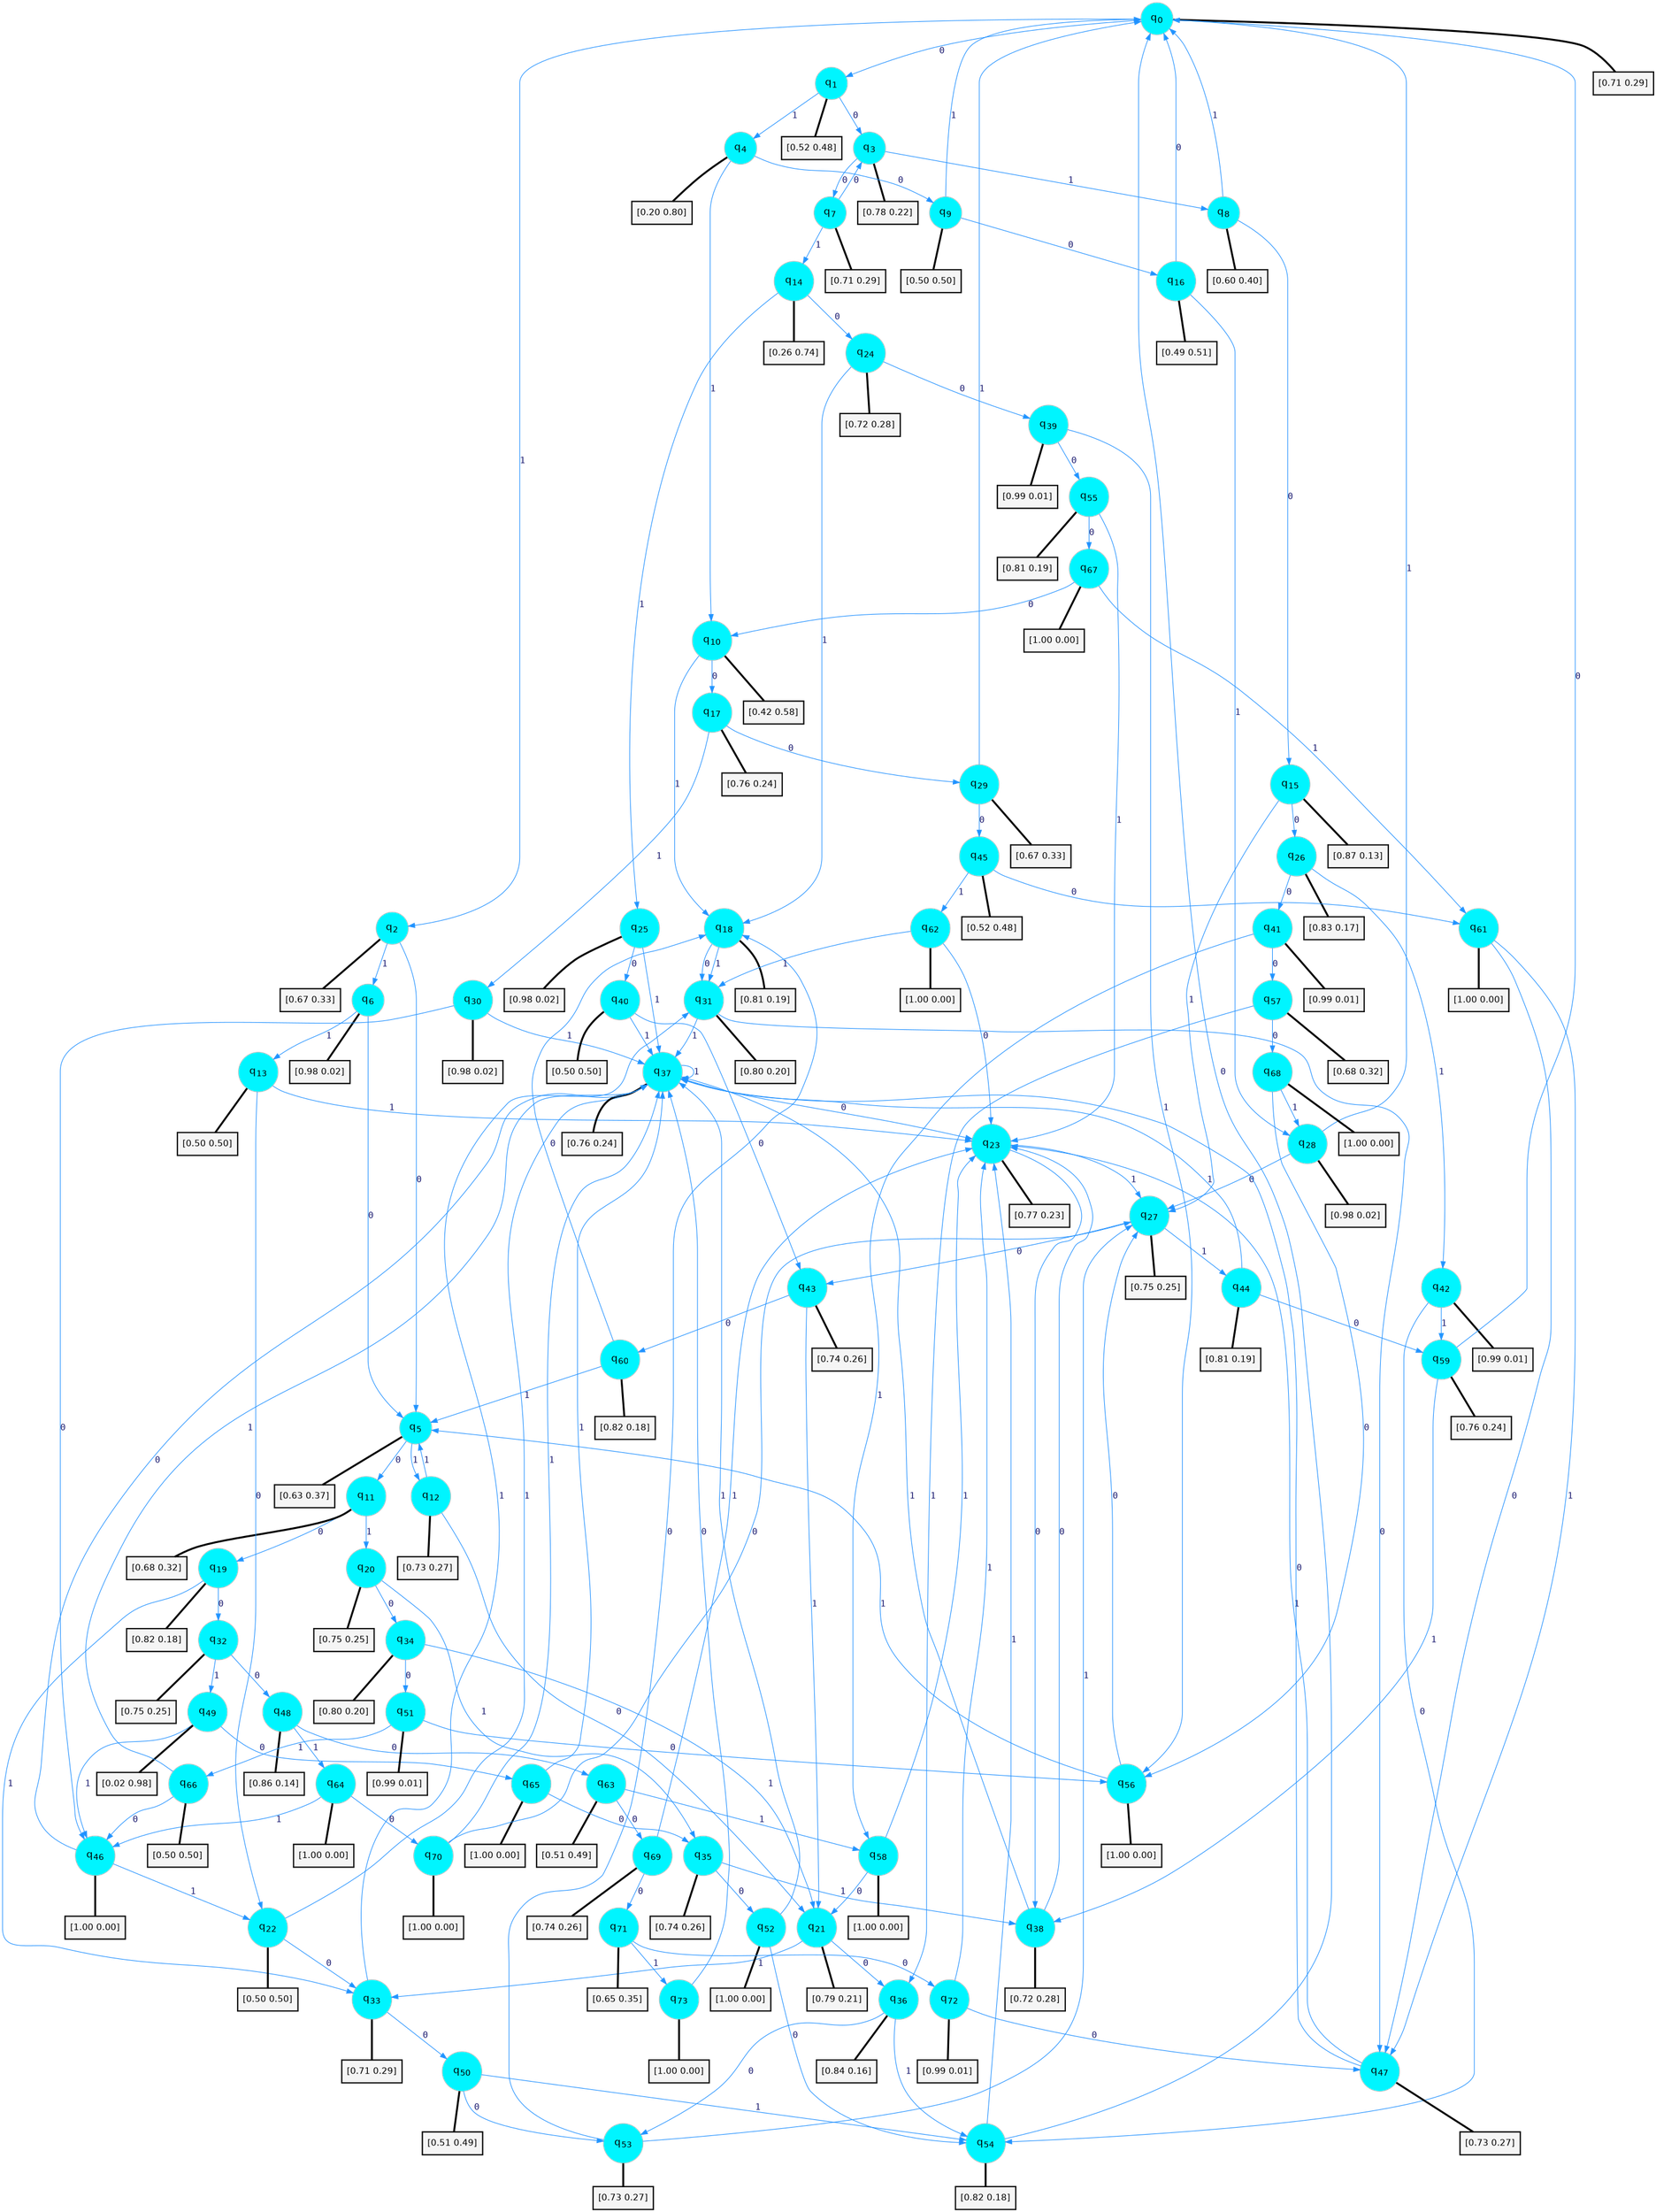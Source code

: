 digraph G {
graph [
bgcolor=transparent, dpi=300, rankdir=TD, size="40,25"];
node [
color=gray, fillcolor=turquoise1, fontcolor=black, fontname=Helvetica, fontsize=16, fontweight=bold, shape=circle, style=filled];
edge [
arrowsize=1, color=dodgerblue1, fontcolor=midnightblue, fontname=courier, fontweight=bold, penwidth=1, style=solid, weight=20];
0[label=<q<SUB>0</SUB>>];
1[label=<q<SUB>1</SUB>>];
2[label=<q<SUB>2</SUB>>];
3[label=<q<SUB>3</SUB>>];
4[label=<q<SUB>4</SUB>>];
5[label=<q<SUB>5</SUB>>];
6[label=<q<SUB>6</SUB>>];
7[label=<q<SUB>7</SUB>>];
8[label=<q<SUB>8</SUB>>];
9[label=<q<SUB>9</SUB>>];
10[label=<q<SUB>10</SUB>>];
11[label=<q<SUB>11</SUB>>];
12[label=<q<SUB>12</SUB>>];
13[label=<q<SUB>13</SUB>>];
14[label=<q<SUB>14</SUB>>];
15[label=<q<SUB>15</SUB>>];
16[label=<q<SUB>16</SUB>>];
17[label=<q<SUB>17</SUB>>];
18[label=<q<SUB>18</SUB>>];
19[label=<q<SUB>19</SUB>>];
20[label=<q<SUB>20</SUB>>];
21[label=<q<SUB>21</SUB>>];
22[label=<q<SUB>22</SUB>>];
23[label=<q<SUB>23</SUB>>];
24[label=<q<SUB>24</SUB>>];
25[label=<q<SUB>25</SUB>>];
26[label=<q<SUB>26</SUB>>];
27[label=<q<SUB>27</SUB>>];
28[label=<q<SUB>28</SUB>>];
29[label=<q<SUB>29</SUB>>];
30[label=<q<SUB>30</SUB>>];
31[label=<q<SUB>31</SUB>>];
32[label=<q<SUB>32</SUB>>];
33[label=<q<SUB>33</SUB>>];
34[label=<q<SUB>34</SUB>>];
35[label=<q<SUB>35</SUB>>];
36[label=<q<SUB>36</SUB>>];
37[label=<q<SUB>37</SUB>>];
38[label=<q<SUB>38</SUB>>];
39[label=<q<SUB>39</SUB>>];
40[label=<q<SUB>40</SUB>>];
41[label=<q<SUB>41</SUB>>];
42[label=<q<SUB>42</SUB>>];
43[label=<q<SUB>43</SUB>>];
44[label=<q<SUB>44</SUB>>];
45[label=<q<SUB>45</SUB>>];
46[label=<q<SUB>46</SUB>>];
47[label=<q<SUB>47</SUB>>];
48[label=<q<SUB>48</SUB>>];
49[label=<q<SUB>49</SUB>>];
50[label=<q<SUB>50</SUB>>];
51[label=<q<SUB>51</SUB>>];
52[label=<q<SUB>52</SUB>>];
53[label=<q<SUB>53</SUB>>];
54[label=<q<SUB>54</SUB>>];
55[label=<q<SUB>55</SUB>>];
56[label=<q<SUB>56</SUB>>];
57[label=<q<SUB>57</SUB>>];
58[label=<q<SUB>58</SUB>>];
59[label=<q<SUB>59</SUB>>];
60[label=<q<SUB>60</SUB>>];
61[label=<q<SUB>61</SUB>>];
62[label=<q<SUB>62</SUB>>];
63[label=<q<SUB>63</SUB>>];
64[label=<q<SUB>64</SUB>>];
65[label=<q<SUB>65</SUB>>];
66[label=<q<SUB>66</SUB>>];
67[label=<q<SUB>67</SUB>>];
68[label=<q<SUB>68</SUB>>];
69[label=<q<SUB>69</SUB>>];
70[label=<q<SUB>70</SUB>>];
71[label=<q<SUB>71</SUB>>];
72[label=<q<SUB>72</SUB>>];
73[label=<q<SUB>73</SUB>>];
74[label="[0.71 0.29]", shape=box,fontcolor=black, fontname=Helvetica, fontsize=14, penwidth=2, fillcolor=whitesmoke,color=black];
75[label="[0.52 0.48]", shape=box,fontcolor=black, fontname=Helvetica, fontsize=14, penwidth=2, fillcolor=whitesmoke,color=black];
76[label="[0.67 0.33]", shape=box,fontcolor=black, fontname=Helvetica, fontsize=14, penwidth=2, fillcolor=whitesmoke,color=black];
77[label="[0.78 0.22]", shape=box,fontcolor=black, fontname=Helvetica, fontsize=14, penwidth=2, fillcolor=whitesmoke,color=black];
78[label="[0.20 0.80]", shape=box,fontcolor=black, fontname=Helvetica, fontsize=14, penwidth=2, fillcolor=whitesmoke,color=black];
79[label="[0.63 0.37]", shape=box,fontcolor=black, fontname=Helvetica, fontsize=14, penwidth=2, fillcolor=whitesmoke,color=black];
80[label="[0.98 0.02]", shape=box,fontcolor=black, fontname=Helvetica, fontsize=14, penwidth=2, fillcolor=whitesmoke,color=black];
81[label="[0.71 0.29]", shape=box,fontcolor=black, fontname=Helvetica, fontsize=14, penwidth=2, fillcolor=whitesmoke,color=black];
82[label="[0.60 0.40]", shape=box,fontcolor=black, fontname=Helvetica, fontsize=14, penwidth=2, fillcolor=whitesmoke,color=black];
83[label="[0.50 0.50]", shape=box,fontcolor=black, fontname=Helvetica, fontsize=14, penwidth=2, fillcolor=whitesmoke,color=black];
84[label="[0.42 0.58]", shape=box,fontcolor=black, fontname=Helvetica, fontsize=14, penwidth=2, fillcolor=whitesmoke,color=black];
85[label="[0.68 0.32]", shape=box,fontcolor=black, fontname=Helvetica, fontsize=14, penwidth=2, fillcolor=whitesmoke,color=black];
86[label="[0.73 0.27]", shape=box,fontcolor=black, fontname=Helvetica, fontsize=14, penwidth=2, fillcolor=whitesmoke,color=black];
87[label="[0.50 0.50]", shape=box,fontcolor=black, fontname=Helvetica, fontsize=14, penwidth=2, fillcolor=whitesmoke,color=black];
88[label="[0.26 0.74]", shape=box,fontcolor=black, fontname=Helvetica, fontsize=14, penwidth=2, fillcolor=whitesmoke,color=black];
89[label="[0.87 0.13]", shape=box,fontcolor=black, fontname=Helvetica, fontsize=14, penwidth=2, fillcolor=whitesmoke,color=black];
90[label="[0.49 0.51]", shape=box,fontcolor=black, fontname=Helvetica, fontsize=14, penwidth=2, fillcolor=whitesmoke,color=black];
91[label="[0.76 0.24]", shape=box,fontcolor=black, fontname=Helvetica, fontsize=14, penwidth=2, fillcolor=whitesmoke,color=black];
92[label="[0.81 0.19]", shape=box,fontcolor=black, fontname=Helvetica, fontsize=14, penwidth=2, fillcolor=whitesmoke,color=black];
93[label="[0.82 0.18]", shape=box,fontcolor=black, fontname=Helvetica, fontsize=14, penwidth=2, fillcolor=whitesmoke,color=black];
94[label="[0.75 0.25]", shape=box,fontcolor=black, fontname=Helvetica, fontsize=14, penwidth=2, fillcolor=whitesmoke,color=black];
95[label="[0.79 0.21]", shape=box,fontcolor=black, fontname=Helvetica, fontsize=14, penwidth=2, fillcolor=whitesmoke,color=black];
96[label="[0.50 0.50]", shape=box,fontcolor=black, fontname=Helvetica, fontsize=14, penwidth=2, fillcolor=whitesmoke,color=black];
97[label="[0.77 0.23]", shape=box,fontcolor=black, fontname=Helvetica, fontsize=14, penwidth=2, fillcolor=whitesmoke,color=black];
98[label="[0.72 0.28]", shape=box,fontcolor=black, fontname=Helvetica, fontsize=14, penwidth=2, fillcolor=whitesmoke,color=black];
99[label="[0.98 0.02]", shape=box,fontcolor=black, fontname=Helvetica, fontsize=14, penwidth=2, fillcolor=whitesmoke,color=black];
100[label="[0.83 0.17]", shape=box,fontcolor=black, fontname=Helvetica, fontsize=14, penwidth=2, fillcolor=whitesmoke,color=black];
101[label="[0.75 0.25]", shape=box,fontcolor=black, fontname=Helvetica, fontsize=14, penwidth=2, fillcolor=whitesmoke,color=black];
102[label="[0.98 0.02]", shape=box,fontcolor=black, fontname=Helvetica, fontsize=14, penwidth=2, fillcolor=whitesmoke,color=black];
103[label="[0.67 0.33]", shape=box,fontcolor=black, fontname=Helvetica, fontsize=14, penwidth=2, fillcolor=whitesmoke,color=black];
104[label="[0.98 0.02]", shape=box,fontcolor=black, fontname=Helvetica, fontsize=14, penwidth=2, fillcolor=whitesmoke,color=black];
105[label="[0.80 0.20]", shape=box,fontcolor=black, fontname=Helvetica, fontsize=14, penwidth=2, fillcolor=whitesmoke,color=black];
106[label="[0.75 0.25]", shape=box,fontcolor=black, fontname=Helvetica, fontsize=14, penwidth=2, fillcolor=whitesmoke,color=black];
107[label="[0.71 0.29]", shape=box,fontcolor=black, fontname=Helvetica, fontsize=14, penwidth=2, fillcolor=whitesmoke,color=black];
108[label="[0.80 0.20]", shape=box,fontcolor=black, fontname=Helvetica, fontsize=14, penwidth=2, fillcolor=whitesmoke,color=black];
109[label="[0.74 0.26]", shape=box,fontcolor=black, fontname=Helvetica, fontsize=14, penwidth=2, fillcolor=whitesmoke,color=black];
110[label="[0.84 0.16]", shape=box,fontcolor=black, fontname=Helvetica, fontsize=14, penwidth=2, fillcolor=whitesmoke,color=black];
111[label="[0.76 0.24]", shape=box,fontcolor=black, fontname=Helvetica, fontsize=14, penwidth=2, fillcolor=whitesmoke,color=black];
112[label="[0.72 0.28]", shape=box,fontcolor=black, fontname=Helvetica, fontsize=14, penwidth=2, fillcolor=whitesmoke,color=black];
113[label="[0.99 0.01]", shape=box,fontcolor=black, fontname=Helvetica, fontsize=14, penwidth=2, fillcolor=whitesmoke,color=black];
114[label="[0.50 0.50]", shape=box,fontcolor=black, fontname=Helvetica, fontsize=14, penwidth=2, fillcolor=whitesmoke,color=black];
115[label="[0.99 0.01]", shape=box,fontcolor=black, fontname=Helvetica, fontsize=14, penwidth=2, fillcolor=whitesmoke,color=black];
116[label="[0.99 0.01]", shape=box,fontcolor=black, fontname=Helvetica, fontsize=14, penwidth=2, fillcolor=whitesmoke,color=black];
117[label="[0.74 0.26]", shape=box,fontcolor=black, fontname=Helvetica, fontsize=14, penwidth=2, fillcolor=whitesmoke,color=black];
118[label="[0.81 0.19]", shape=box,fontcolor=black, fontname=Helvetica, fontsize=14, penwidth=2, fillcolor=whitesmoke,color=black];
119[label="[0.52 0.48]", shape=box,fontcolor=black, fontname=Helvetica, fontsize=14, penwidth=2, fillcolor=whitesmoke,color=black];
120[label="[1.00 0.00]", shape=box,fontcolor=black, fontname=Helvetica, fontsize=14, penwidth=2, fillcolor=whitesmoke,color=black];
121[label="[0.73 0.27]", shape=box,fontcolor=black, fontname=Helvetica, fontsize=14, penwidth=2, fillcolor=whitesmoke,color=black];
122[label="[0.86 0.14]", shape=box,fontcolor=black, fontname=Helvetica, fontsize=14, penwidth=2, fillcolor=whitesmoke,color=black];
123[label="[0.02 0.98]", shape=box,fontcolor=black, fontname=Helvetica, fontsize=14, penwidth=2, fillcolor=whitesmoke,color=black];
124[label="[0.51 0.49]", shape=box,fontcolor=black, fontname=Helvetica, fontsize=14, penwidth=2, fillcolor=whitesmoke,color=black];
125[label="[0.99 0.01]", shape=box,fontcolor=black, fontname=Helvetica, fontsize=14, penwidth=2, fillcolor=whitesmoke,color=black];
126[label="[1.00 0.00]", shape=box,fontcolor=black, fontname=Helvetica, fontsize=14, penwidth=2, fillcolor=whitesmoke,color=black];
127[label="[0.73 0.27]", shape=box,fontcolor=black, fontname=Helvetica, fontsize=14, penwidth=2, fillcolor=whitesmoke,color=black];
128[label="[0.82 0.18]", shape=box,fontcolor=black, fontname=Helvetica, fontsize=14, penwidth=2, fillcolor=whitesmoke,color=black];
129[label="[0.81 0.19]", shape=box,fontcolor=black, fontname=Helvetica, fontsize=14, penwidth=2, fillcolor=whitesmoke,color=black];
130[label="[1.00 0.00]", shape=box,fontcolor=black, fontname=Helvetica, fontsize=14, penwidth=2, fillcolor=whitesmoke,color=black];
131[label="[0.68 0.32]", shape=box,fontcolor=black, fontname=Helvetica, fontsize=14, penwidth=2, fillcolor=whitesmoke,color=black];
132[label="[1.00 0.00]", shape=box,fontcolor=black, fontname=Helvetica, fontsize=14, penwidth=2, fillcolor=whitesmoke,color=black];
133[label="[0.76 0.24]", shape=box,fontcolor=black, fontname=Helvetica, fontsize=14, penwidth=2, fillcolor=whitesmoke,color=black];
134[label="[0.82 0.18]", shape=box,fontcolor=black, fontname=Helvetica, fontsize=14, penwidth=2, fillcolor=whitesmoke,color=black];
135[label="[1.00 0.00]", shape=box,fontcolor=black, fontname=Helvetica, fontsize=14, penwidth=2, fillcolor=whitesmoke,color=black];
136[label="[1.00 0.00]", shape=box,fontcolor=black, fontname=Helvetica, fontsize=14, penwidth=2, fillcolor=whitesmoke,color=black];
137[label="[0.51 0.49]", shape=box,fontcolor=black, fontname=Helvetica, fontsize=14, penwidth=2, fillcolor=whitesmoke,color=black];
138[label="[1.00 0.00]", shape=box,fontcolor=black, fontname=Helvetica, fontsize=14, penwidth=2, fillcolor=whitesmoke,color=black];
139[label="[1.00 0.00]", shape=box,fontcolor=black, fontname=Helvetica, fontsize=14, penwidth=2, fillcolor=whitesmoke,color=black];
140[label="[0.50 0.50]", shape=box,fontcolor=black, fontname=Helvetica, fontsize=14, penwidth=2, fillcolor=whitesmoke,color=black];
141[label="[1.00 0.00]", shape=box,fontcolor=black, fontname=Helvetica, fontsize=14, penwidth=2, fillcolor=whitesmoke,color=black];
142[label="[1.00 0.00]", shape=box,fontcolor=black, fontname=Helvetica, fontsize=14, penwidth=2, fillcolor=whitesmoke,color=black];
143[label="[0.74 0.26]", shape=box,fontcolor=black, fontname=Helvetica, fontsize=14, penwidth=2, fillcolor=whitesmoke,color=black];
144[label="[1.00 0.00]", shape=box,fontcolor=black, fontname=Helvetica, fontsize=14, penwidth=2, fillcolor=whitesmoke,color=black];
145[label="[0.65 0.35]", shape=box,fontcolor=black, fontname=Helvetica, fontsize=14, penwidth=2, fillcolor=whitesmoke,color=black];
146[label="[0.99 0.01]", shape=box,fontcolor=black, fontname=Helvetica, fontsize=14, penwidth=2, fillcolor=whitesmoke,color=black];
147[label="[1.00 0.00]", shape=box,fontcolor=black, fontname=Helvetica, fontsize=14, penwidth=2, fillcolor=whitesmoke,color=black];
0->1 [label=0];
0->2 [label=1];
0->74 [arrowhead=none, penwidth=3,color=black];
1->3 [label=0];
1->4 [label=1];
1->75 [arrowhead=none, penwidth=3,color=black];
2->5 [label=0];
2->6 [label=1];
2->76 [arrowhead=none, penwidth=3,color=black];
3->7 [label=0];
3->8 [label=1];
3->77 [arrowhead=none, penwidth=3,color=black];
4->9 [label=0];
4->10 [label=1];
4->78 [arrowhead=none, penwidth=3,color=black];
5->11 [label=0];
5->12 [label=1];
5->79 [arrowhead=none, penwidth=3,color=black];
6->5 [label=0];
6->13 [label=1];
6->80 [arrowhead=none, penwidth=3,color=black];
7->3 [label=0];
7->14 [label=1];
7->81 [arrowhead=none, penwidth=3,color=black];
8->15 [label=0];
8->0 [label=1];
8->82 [arrowhead=none, penwidth=3,color=black];
9->16 [label=0];
9->0 [label=1];
9->83 [arrowhead=none, penwidth=3,color=black];
10->17 [label=0];
10->18 [label=1];
10->84 [arrowhead=none, penwidth=3,color=black];
11->19 [label=0];
11->20 [label=1];
11->85 [arrowhead=none, penwidth=3,color=black];
12->21 [label=0];
12->5 [label=1];
12->86 [arrowhead=none, penwidth=3,color=black];
13->22 [label=0];
13->23 [label=1];
13->87 [arrowhead=none, penwidth=3,color=black];
14->24 [label=0];
14->25 [label=1];
14->88 [arrowhead=none, penwidth=3,color=black];
15->26 [label=0];
15->27 [label=1];
15->89 [arrowhead=none, penwidth=3,color=black];
16->0 [label=0];
16->28 [label=1];
16->90 [arrowhead=none, penwidth=3,color=black];
17->29 [label=0];
17->30 [label=1];
17->91 [arrowhead=none, penwidth=3,color=black];
18->31 [label=0];
18->31 [label=1];
18->92 [arrowhead=none, penwidth=3,color=black];
19->32 [label=0];
19->33 [label=1];
19->93 [arrowhead=none, penwidth=3,color=black];
20->34 [label=0];
20->35 [label=1];
20->94 [arrowhead=none, penwidth=3,color=black];
21->36 [label=0];
21->33 [label=1];
21->95 [arrowhead=none, penwidth=3,color=black];
22->33 [label=0];
22->37 [label=1];
22->96 [arrowhead=none, penwidth=3,color=black];
23->38 [label=0];
23->27 [label=1];
23->97 [arrowhead=none, penwidth=3,color=black];
24->39 [label=0];
24->18 [label=1];
24->98 [arrowhead=none, penwidth=3,color=black];
25->40 [label=0];
25->37 [label=1];
25->99 [arrowhead=none, penwidth=3,color=black];
26->41 [label=0];
26->42 [label=1];
26->100 [arrowhead=none, penwidth=3,color=black];
27->43 [label=0];
27->44 [label=1];
27->101 [arrowhead=none, penwidth=3,color=black];
28->27 [label=0];
28->0 [label=1];
28->102 [arrowhead=none, penwidth=3,color=black];
29->45 [label=0];
29->0 [label=1];
29->103 [arrowhead=none, penwidth=3,color=black];
30->46 [label=0];
30->37 [label=1];
30->104 [arrowhead=none, penwidth=3,color=black];
31->47 [label=0];
31->37 [label=1];
31->105 [arrowhead=none, penwidth=3,color=black];
32->48 [label=0];
32->49 [label=1];
32->106 [arrowhead=none, penwidth=3,color=black];
33->50 [label=0];
33->31 [label=1];
33->107 [arrowhead=none, penwidth=3,color=black];
34->51 [label=0];
34->21 [label=1];
34->108 [arrowhead=none, penwidth=3,color=black];
35->52 [label=0];
35->38 [label=1];
35->109 [arrowhead=none, penwidth=3,color=black];
36->53 [label=0];
36->54 [label=1];
36->110 [arrowhead=none, penwidth=3,color=black];
37->23 [label=0];
37->37 [label=1];
37->111 [arrowhead=none, penwidth=3,color=black];
38->23 [label=0];
38->37 [label=1];
38->112 [arrowhead=none, penwidth=3,color=black];
39->55 [label=0];
39->56 [label=1];
39->113 [arrowhead=none, penwidth=3,color=black];
40->43 [label=0];
40->37 [label=1];
40->114 [arrowhead=none, penwidth=3,color=black];
41->57 [label=0];
41->58 [label=1];
41->115 [arrowhead=none, penwidth=3,color=black];
42->54 [label=0];
42->59 [label=1];
42->116 [arrowhead=none, penwidth=3,color=black];
43->60 [label=0];
43->21 [label=1];
43->117 [arrowhead=none, penwidth=3,color=black];
44->59 [label=0];
44->37 [label=1];
44->118 [arrowhead=none, penwidth=3,color=black];
45->61 [label=0];
45->62 [label=1];
45->119 [arrowhead=none, penwidth=3,color=black];
46->37 [label=0];
46->22 [label=1];
46->120 [arrowhead=none, penwidth=3,color=black];
47->37 [label=0];
47->23 [label=1];
47->121 [arrowhead=none, penwidth=3,color=black];
48->63 [label=0];
48->64 [label=1];
48->122 [arrowhead=none, penwidth=3,color=black];
49->65 [label=0];
49->46 [label=1];
49->123 [arrowhead=none, penwidth=3,color=black];
50->53 [label=0];
50->54 [label=1];
50->124 [arrowhead=none, penwidth=3,color=black];
51->56 [label=0];
51->66 [label=1];
51->125 [arrowhead=none, penwidth=3,color=black];
52->54 [label=0];
52->37 [label=1];
52->126 [arrowhead=none, penwidth=3,color=black];
53->18 [label=0];
53->27 [label=1];
53->127 [arrowhead=none, penwidth=3,color=black];
54->0 [label=0];
54->23 [label=1];
54->128 [arrowhead=none, penwidth=3,color=black];
55->67 [label=0];
55->23 [label=1];
55->129 [arrowhead=none, penwidth=3,color=black];
56->27 [label=0];
56->5 [label=1];
56->130 [arrowhead=none, penwidth=3,color=black];
57->68 [label=0];
57->36 [label=1];
57->131 [arrowhead=none, penwidth=3,color=black];
58->21 [label=0];
58->23 [label=1];
58->132 [arrowhead=none, penwidth=3,color=black];
59->0 [label=0];
59->38 [label=1];
59->133 [arrowhead=none, penwidth=3,color=black];
60->18 [label=0];
60->5 [label=1];
60->134 [arrowhead=none, penwidth=3,color=black];
61->47 [label=0];
61->47 [label=1];
61->135 [arrowhead=none, penwidth=3,color=black];
62->23 [label=0];
62->31 [label=1];
62->136 [arrowhead=none, penwidth=3,color=black];
63->69 [label=0];
63->58 [label=1];
63->137 [arrowhead=none, penwidth=3,color=black];
64->70 [label=0];
64->46 [label=1];
64->138 [arrowhead=none, penwidth=3,color=black];
65->35 [label=0];
65->37 [label=1];
65->139 [arrowhead=none, penwidth=3,color=black];
66->46 [label=0];
66->37 [label=1];
66->140 [arrowhead=none, penwidth=3,color=black];
67->10 [label=0];
67->61 [label=1];
67->141 [arrowhead=none, penwidth=3,color=black];
68->56 [label=0];
68->28 [label=1];
68->142 [arrowhead=none, penwidth=3,color=black];
69->71 [label=0];
69->23 [label=1];
69->143 [arrowhead=none, penwidth=3,color=black];
70->27 [label=0];
70->37 [label=1];
70->144 [arrowhead=none, penwidth=3,color=black];
71->72 [label=0];
71->73 [label=1];
71->145 [arrowhead=none, penwidth=3,color=black];
72->47 [label=0];
72->23 [label=1];
72->146 [arrowhead=none, penwidth=3,color=black];
73->37 [label=0];
73->147 [arrowhead=none, penwidth=3,color=black];
}
